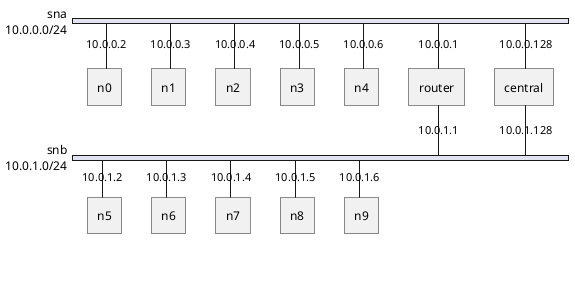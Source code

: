 @startuml
nwdiag {
  network sna {
      width = full
      address = 10.0.0.0/24

      n0 [address = 10.0.0.2];
      n1 [address = 10.0.0.3];
      n2 [address = 10.0.0.4];
      n3 [address = 10.0.0.5];
      n4 [address = 10.0.0.6];

      router [address = 10.0.0.1];
      central [address = 10.0.0.128];
  }

  network snb {
      address = 10.0.1.0/24

      n5 [address = 10.0.1.2];
      n6 [address = 10.0.1.3];
      n7 [address = 10.0.1.4];
      n8 [address = 10.0.1.5];
      n9 [address = 10.0.1.6];

      router [address = 10.0.1.1];
      central [address = 10.0.1.128];
  }
}
@enduml

